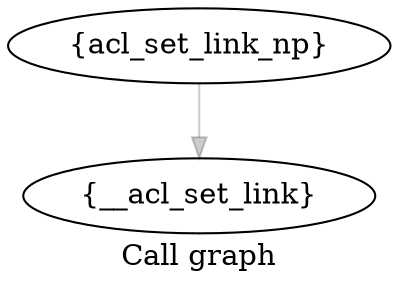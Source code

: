 digraph "Call graph" {
	label="Call graph";
	"Node0x805648a20" [label="{acl_set_link_np}"];
	"Node0x805648a20" -> "Node0x805648a80" [color="#00000033"];

	"Node0x805648a80" [label="{__acl_set_link}"];

}
